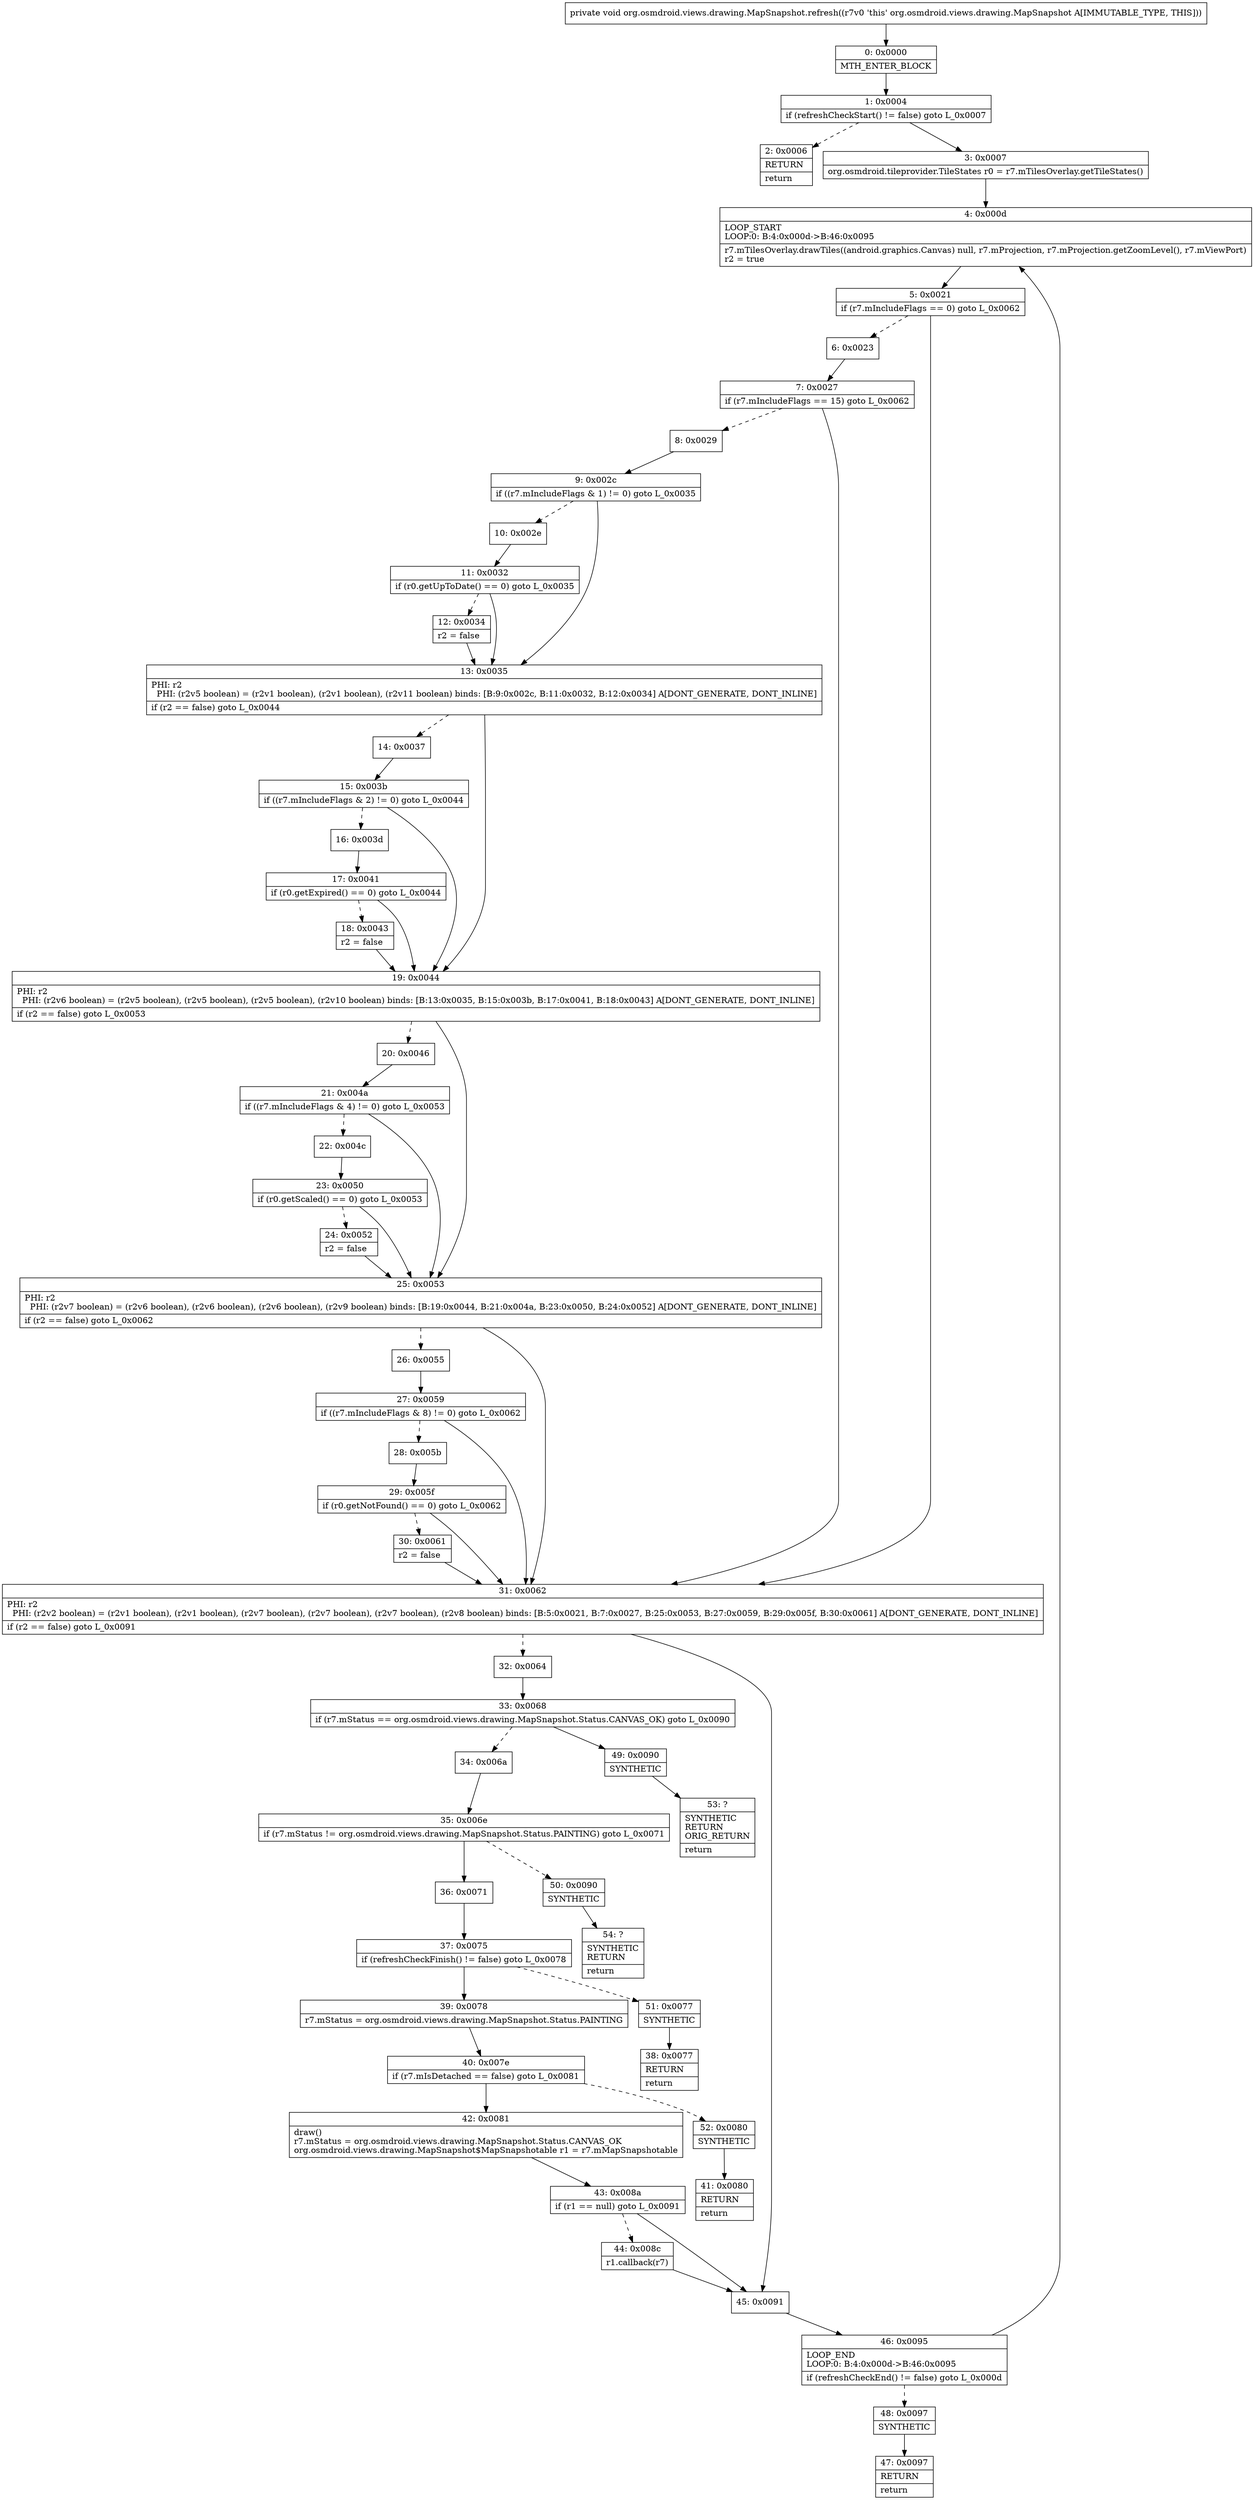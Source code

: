 digraph "CFG fororg.osmdroid.views.drawing.MapSnapshot.refresh()V" {
Node_0 [shape=record,label="{0\:\ 0x0000|MTH_ENTER_BLOCK\l}"];
Node_1 [shape=record,label="{1\:\ 0x0004|if (refreshCheckStart() != false) goto L_0x0007\l}"];
Node_2 [shape=record,label="{2\:\ 0x0006|RETURN\l|return\l}"];
Node_3 [shape=record,label="{3\:\ 0x0007|org.osmdroid.tileprovider.TileStates r0 = r7.mTilesOverlay.getTileStates()\l}"];
Node_4 [shape=record,label="{4\:\ 0x000d|LOOP_START\lLOOP:0: B:4:0x000d\-\>B:46:0x0095\l|r7.mTilesOverlay.drawTiles((android.graphics.Canvas) null, r7.mProjection, r7.mProjection.getZoomLevel(), r7.mViewPort)\lr2 = true\l}"];
Node_5 [shape=record,label="{5\:\ 0x0021|if (r7.mIncludeFlags == 0) goto L_0x0062\l}"];
Node_6 [shape=record,label="{6\:\ 0x0023}"];
Node_7 [shape=record,label="{7\:\ 0x0027|if (r7.mIncludeFlags == 15) goto L_0x0062\l}"];
Node_8 [shape=record,label="{8\:\ 0x0029}"];
Node_9 [shape=record,label="{9\:\ 0x002c|if ((r7.mIncludeFlags & 1) != 0) goto L_0x0035\l}"];
Node_10 [shape=record,label="{10\:\ 0x002e}"];
Node_11 [shape=record,label="{11\:\ 0x0032|if (r0.getUpToDate() == 0) goto L_0x0035\l}"];
Node_12 [shape=record,label="{12\:\ 0x0034|r2 = false\l}"];
Node_13 [shape=record,label="{13\:\ 0x0035|PHI: r2 \l  PHI: (r2v5 boolean) = (r2v1 boolean), (r2v1 boolean), (r2v11 boolean) binds: [B:9:0x002c, B:11:0x0032, B:12:0x0034] A[DONT_GENERATE, DONT_INLINE]\l|if (r2 == false) goto L_0x0044\l}"];
Node_14 [shape=record,label="{14\:\ 0x0037}"];
Node_15 [shape=record,label="{15\:\ 0x003b|if ((r7.mIncludeFlags & 2) != 0) goto L_0x0044\l}"];
Node_16 [shape=record,label="{16\:\ 0x003d}"];
Node_17 [shape=record,label="{17\:\ 0x0041|if (r0.getExpired() == 0) goto L_0x0044\l}"];
Node_18 [shape=record,label="{18\:\ 0x0043|r2 = false\l}"];
Node_19 [shape=record,label="{19\:\ 0x0044|PHI: r2 \l  PHI: (r2v6 boolean) = (r2v5 boolean), (r2v5 boolean), (r2v5 boolean), (r2v10 boolean) binds: [B:13:0x0035, B:15:0x003b, B:17:0x0041, B:18:0x0043] A[DONT_GENERATE, DONT_INLINE]\l|if (r2 == false) goto L_0x0053\l}"];
Node_20 [shape=record,label="{20\:\ 0x0046}"];
Node_21 [shape=record,label="{21\:\ 0x004a|if ((r7.mIncludeFlags & 4) != 0) goto L_0x0053\l}"];
Node_22 [shape=record,label="{22\:\ 0x004c}"];
Node_23 [shape=record,label="{23\:\ 0x0050|if (r0.getScaled() == 0) goto L_0x0053\l}"];
Node_24 [shape=record,label="{24\:\ 0x0052|r2 = false\l}"];
Node_25 [shape=record,label="{25\:\ 0x0053|PHI: r2 \l  PHI: (r2v7 boolean) = (r2v6 boolean), (r2v6 boolean), (r2v6 boolean), (r2v9 boolean) binds: [B:19:0x0044, B:21:0x004a, B:23:0x0050, B:24:0x0052] A[DONT_GENERATE, DONT_INLINE]\l|if (r2 == false) goto L_0x0062\l}"];
Node_26 [shape=record,label="{26\:\ 0x0055}"];
Node_27 [shape=record,label="{27\:\ 0x0059|if ((r7.mIncludeFlags & 8) != 0) goto L_0x0062\l}"];
Node_28 [shape=record,label="{28\:\ 0x005b}"];
Node_29 [shape=record,label="{29\:\ 0x005f|if (r0.getNotFound() == 0) goto L_0x0062\l}"];
Node_30 [shape=record,label="{30\:\ 0x0061|r2 = false\l}"];
Node_31 [shape=record,label="{31\:\ 0x0062|PHI: r2 \l  PHI: (r2v2 boolean) = (r2v1 boolean), (r2v1 boolean), (r2v7 boolean), (r2v7 boolean), (r2v7 boolean), (r2v8 boolean) binds: [B:5:0x0021, B:7:0x0027, B:25:0x0053, B:27:0x0059, B:29:0x005f, B:30:0x0061] A[DONT_GENERATE, DONT_INLINE]\l|if (r2 == false) goto L_0x0091\l}"];
Node_32 [shape=record,label="{32\:\ 0x0064}"];
Node_33 [shape=record,label="{33\:\ 0x0068|if (r7.mStatus == org.osmdroid.views.drawing.MapSnapshot.Status.CANVAS_OK) goto L_0x0090\l}"];
Node_34 [shape=record,label="{34\:\ 0x006a}"];
Node_35 [shape=record,label="{35\:\ 0x006e|if (r7.mStatus != org.osmdroid.views.drawing.MapSnapshot.Status.PAINTING) goto L_0x0071\l}"];
Node_36 [shape=record,label="{36\:\ 0x0071}"];
Node_37 [shape=record,label="{37\:\ 0x0075|if (refreshCheckFinish() != false) goto L_0x0078\l}"];
Node_38 [shape=record,label="{38\:\ 0x0077|RETURN\l|return\l}"];
Node_39 [shape=record,label="{39\:\ 0x0078|r7.mStatus = org.osmdroid.views.drawing.MapSnapshot.Status.PAINTING\l}"];
Node_40 [shape=record,label="{40\:\ 0x007e|if (r7.mIsDetached == false) goto L_0x0081\l}"];
Node_41 [shape=record,label="{41\:\ 0x0080|RETURN\l|return\l}"];
Node_42 [shape=record,label="{42\:\ 0x0081|draw()\lr7.mStatus = org.osmdroid.views.drawing.MapSnapshot.Status.CANVAS_OK\lorg.osmdroid.views.drawing.MapSnapshot$MapSnapshotable r1 = r7.mMapSnapshotable\l}"];
Node_43 [shape=record,label="{43\:\ 0x008a|if (r1 == null) goto L_0x0091\l}"];
Node_44 [shape=record,label="{44\:\ 0x008c|r1.callback(r7)\l}"];
Node_45 [shape=record,label="{45\:\ 0x0091}"];
Node_46 [shape=record,label="{46\:\ 0x0095|LOOP_END\lLOOP:0: B:4:0x000d\-\>B:46:0x0095\l|if (refreshCheckEnd() != false) goto L_0x000d\l}"];
Node_47 [shape=record,label="{47\:\ 0x0097|RETURN\l|return\l}"];
Node_48 [shape=record,label="{48\:\ 0x0097|SYNTHETIC\l}"];
Node_49 [shape=record,label="{49\:\ 0x0090|SYNTHETIC\l}"];
Node_50 [shape=record,label="{50\:\ 0x0090|SYNTHETIC\l}"];
Node_51 [shape=record,label="{51\:\ 0x0077|SYNTHETIC\l}"];
Node_52 [shape=record,label="{52\:\ 0x0080|SYNTHETIC\l}"];
Node_53 [shape=record,label="{53\:\ ?|SYNTHETIC\lRETURN\lORIG_RETURN\l|return\l}"];
Node_54 [shape=record,label="{54\:\ ?|SYNTHETIC\lRETURN\l|return\l}"];
MethodNode[shape=record,label="{private void org.osmdroid.views.drawing.MapSnapshot.refresh((r7v0 'this' org.osmdroid.views.drawing.MapSnapshot A[IMMUTABLE_TYPE, THIS])) }"];
MethodNode -> Node_0;
Node_0 -> Node_1;
Node_1 -> Node_2[style=dashed];
Node_1 -> Node_3;
Node_3 -> Node_4;
Node_4 -> Node_5;
Node_5 -> Node_6[style=dashed];
Node_5 -> Node_31;
Node_6 -> Node_7;
Node_7 -> Node_8[style=dashed];
Node_7 -> Node_31;
Node_8 -> Node_9;
Node_9 -> Node_10[style=dashed];
Node_9 -> Node_13;
Node_10 -> Node_11;
Node_11 -> Node_12[style=dashed];
Node_11 -> Node_13;
Node_12 -> Node_13;
Node_13 -> Node_14[style=dashed];
Node_13 -> Node_19;
Node_14 -> Node_15;
Node_15 -> Node_16[style=dashed];
Node_15 -> Node_19;
Node_16 -> Node_17;
Node_17 -> Node_18[style=dashed];
Node_17 -> Node_19;
Node_18 -> Node_19;
Node_19 -> Node_20[style=dashed];
Node_19 -> Node_25;
Node_20 -> Node_21;
Node_21 -> Node_22[style=dashed];
Node_21 -> Node_25;
Node_22 -> Node_23;
Node_23 -> Node_24[style=dashed];
Node_23 -> Node_25;
Node_24 -> Node_25;
Node_25 -> Node_26[style=dashed];
Node_25 -> Node_31;
Node_26 -> Node_27;
Node_27 -> Node_28[style=dashed];
Node_27 -> Node_31;
Node_28 -> Node_29;
Node_29 -> Node_30[style=dashed];
Node_29 -> Node_31;
Node_30 -> Node_31;
Node_31 -> Node_32[style=dashed];
Node_31 -> Node_45;
Node_32 -> Node_33;
Node_33 -> Node_34[style=dashed];
Node_33 -> Node_49;
Node_34 -> Node_35;
Node_35 -> Node_36;
Node_35 -> Node_50[style=dashed];
Node_36 -> Node_37;
Node_37 -> Node_39;
Node_37 -> Node_51[style=dashed];
Node_39 -> Node_40;
Node_40 -> Node_42;
Node_40 -> Node_52[style=dashed];
Node_42 -> Node_43;
Node_43 -> Node_44[style=dashed];
Node_43 -> Node_45;
Node_44 -> Node_45;
Node_45 -> Node_46;
Node_46 -> Node_4;
Node_46 -> Node_48[style=dashed];
Node_48 -> Node_47;
Node_49 -> Node_53;
Node_50 -> Node_54;
Node_51 -> Node_38;
Node_52 -> Node_41;
}

